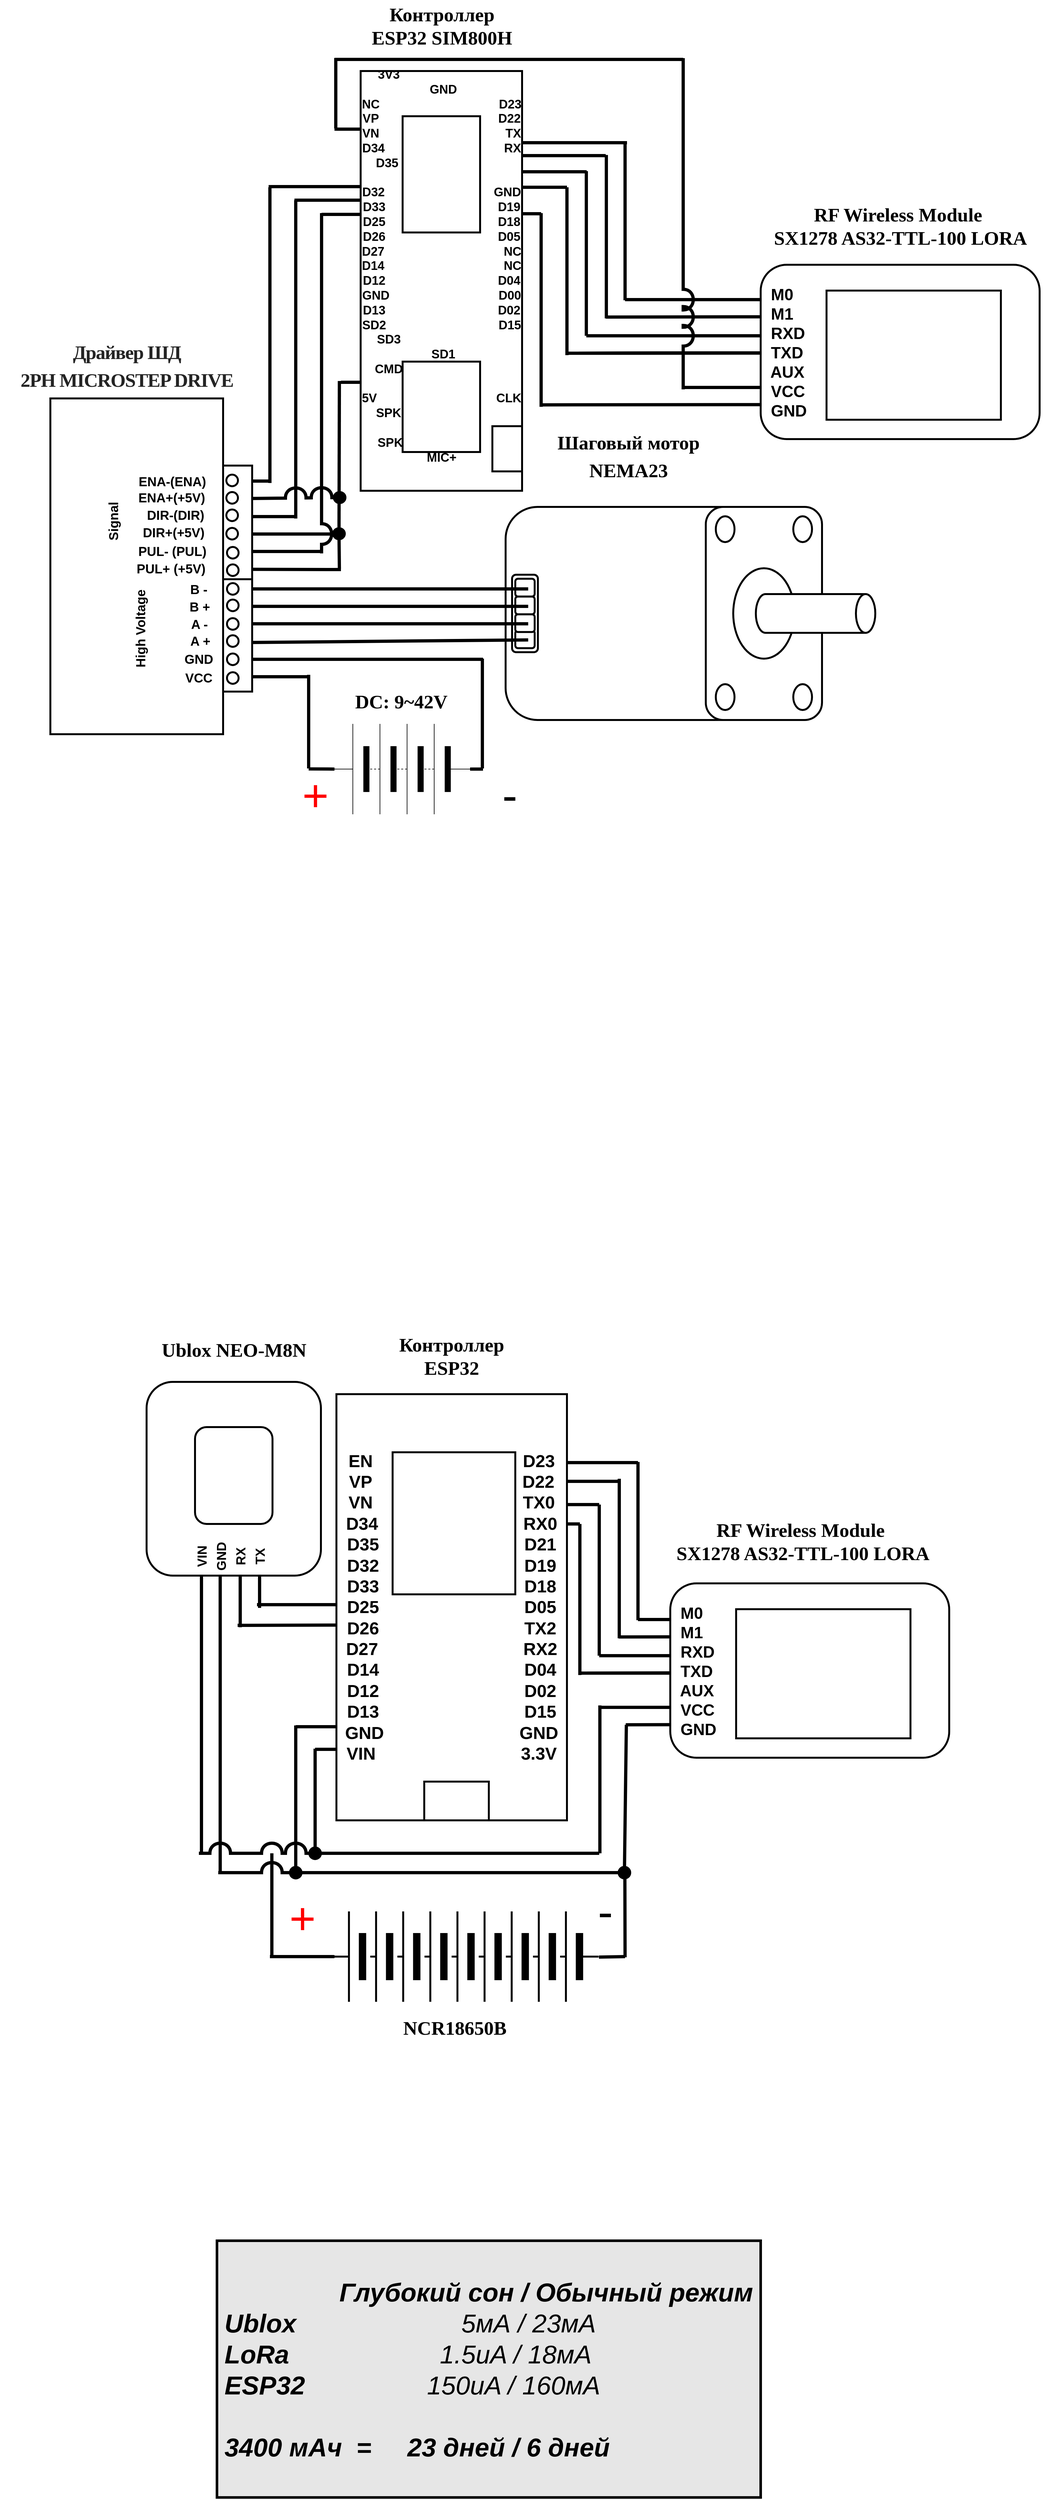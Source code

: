 <mxfile version="13.9.9" type="device"><diagram id="g-qbOYwOcVGRQq7359hj" name="Page-1"><mxGraphModel dx="2591" dy="822" grid="1" gridSize="10" guides="1" tooltips="1" connect="0" arrows="0" fold="1" page="1" pageScale="1" pageWidth="1169" pageHeight="827" background="none" math="0" shadow="0"><root><mxCell id="0"/><mxCell id="1" parent="0"/><mxCell id="5Y90aeXKC-5GkCbDeyZi-10" value="" style="rounded=1;whiteSpace=wrap;html=1;strokeWidth=3;" parent="1" vertex="1"><mxGeometry x="-125" y="955" width="490" height="330" as="geometry"/></mxCell><mxCell id="5Y90aeXKC-5GkCbDeyZi-11" value="" style="rounded=1;whiteSpace=wrap;html=1;strokeWidth=3;" parent="1" vertex="1"><mxGeometry x="185" y="955" width="180" height="330" as="geometry"/></mxCell><mxCell id="5Y90aeXKC-5GkCbDeyZi-13" value="" style="ellipse;whiteSpace=wrap;html=1;rounded=0;strokeWidth=3;rotation=90;" parent="1" vertex="1"><mxGeometry x="205" y="1072.5" width="140" height="95" as="geometry"/></mxCell><mxCell id="5Y90aeXKC-5GkCbDeyZi-12" value="" style="shape=cylinder3;whiteSpace=wrap;html=1;boundedLbl=1;backgroundOutline=1;size=15;rounded=0;strokeWidth=3;rotation=90;" parent="1" vertex="1"><mxGeometry x="325" y="1027.5" width="60" height="185" as="geometry"/></mxCell><mxCell id="5Y90aeXKC-5GkCbDeyZi-14" value="" style="ellipse;whiteSpace=wrap;html=1;rounded=0;strokeWidth=3;rotation=90;" parent="1" vertex="1"><mxGeometry x="195" y="975" width="40" height="29" as="geometry"/></mxCell><mxCell id="5Y90aeXKC-5GkCbDeyZi-15" value="" style="ellipse;whiteSpace=wrap;html=1;rounded=0;strokeWidth=3;rotation=90;" parent="1" vertex="1"><mxGeometry x="315" y="975" width="40" height="29" as="geometry"/></mxCell><mxCell id="5Y90aeXKC-5GkCbDeyZi-16" value="" style="ellipse;whiteSpace=wrap;html=1;rounded=0;strokeWidth=3;rotation=90;" parent="1" vertex="1"><mxGeometry x="195" y="1235" width="40" height="29" as="geometry"/></mxCell><mxCell id="5Y90aeXKC-5GkCbDeyZi-17" value="" style="ellipse;whiteSpace=wrap;html=1;rounded=0;strokeWidth=3;rotation=90;" parent="1" vertex="1"><mxGeometry x="315" y="1235" width="40" height="29" as="geometry"/></mxCell><mxCell id="5Y90aeXKC-5GkCbDeyZi-26" value="" style="rounded=1;whiteSpace=wrap;html=1;strokeWidth=3;" parent="1" vertex="1"><mxGeometry x="-115" y="1060" width="40" height="120" as="geometry"/></mxCell><mxCell id="5Y90aeXKC-5GkCbDeyZi-19" value="" style="rounded=1;whiteSpace=wrap;html=1;strokeWidth=3;" parent="1" vertex="1"><mxGeometry x="-110" y="1146.25" width="30" height="27.5" as="geometry"/></mxCell><mxCell id="5Y90aeXKC-5GkCbDeyZi-23" value="" style="rounded=1;whiteSpace=wrap;html=1;strokeWidth=3;" parent="1" vertex="1"><mxGeometry x="-110" y="1121.25" width="30" height="27.5" as="geometry"/></mxCell><mxCell id="5Y90aeXKC-5GkCbDeyZi-24" value="" style="rounded=1;whiteSpace=wrap;html=1;strokeWidth=3;" parent="1" vertex="1"><mxGeometry x="-110" y="1093.75" width="30" height="27.5" as="geometry"/></mxCell><mxCell id="5Y90aeXKC-5GkCbDeyZi-25" value="" style="rounded=1;whiteSpace=wrap;html=1;strokeWidth=3;" parent="1" vertex="1"><mxGeometry x="-110" y="1066.25" width="30" height="27.5" as="geometry"/></mxCell><mxCell id="GGGdXR-dT4GmG707Iaf3-38" value="&lt;h3 style=&quot;box-sizing: border-box ; margin: 0px 0px 0.541em ; clear: both ; color: rgb(36 , 36 , 36) ; line-height: 1.214 ; letter-spacing: -1px&quot;&gt;&lt;font face=&quot;Verdana&quot; style=&quot;font-size: 30px&quot;&gt;&lt;span style=&quot;font-size: 30px&quot;&gt;&lt;span style=&quot;font-size: 30px&quot;&gt;Драйвер ШД&lt;br&gt;&lt;/span&gt;&lt;/span&gt;2PH MICROSTEP DRIVE&lt;/font&gt;&lt;/h3&gt;" style="text;html=1;align=center;verticalAlign=middle;resizable=0;points=[];autosize=1;fontStyle=1;fontSize=30;" parent="1" vertex="1"><mxGeometry x="-907.5" y="689.996" width="390" height="110" as="geometry"/></mxCell><mxCell id="GGGdXR-dT4GmG707Iaf3-41" value="&lt;h3&gt;&lt;font face=&quot;Verdana&quot; style=&quot;font-size: 30px&quot;&gt;&lt;span style=&quot;font-size: 30px&quot;&gt;&lt;span style=&quot;font-size: 30px&quot;&gt;Шаговый мотор&lt;br&gt;&lt;/span&gt;&lt;/span&gt;&lt;span style=&quot;font-size: 30px&quot;&gt;&lt;span style=&quot;font-size: 30px&quot;&gt;NEMA23&lt;/span&gt;&lt;/span&gt;&lt;/font&gt;&lt;/h3&gt;" style="text;html=1;align=center;verticalAlign=middle;resizable=0;points=[];autosize=1;fontStyle=1;fontSize=30;" parent="1" vertex="1"><mxGeometry x="-79.996" y="800.001" width="290" height="150" as="geometry"/></mxCell><mxCell id="OCROVjwIP0rTl1aP3Y66-11" value="&lt;font face=&quot;Verdana&quot;&gt;Контроллер&lt;br&gt;ESP32 SIM800H&lt;/font&gt;&lt;span style=&quot;font-family: &amp;#34;verdana&amp;#34;&quot;&gt;&lt;br&gt;&lt;/span&gt;" style="text;html=1;align=center;verticalAlign=middle;resizable=0;points=[];autosize=1;fontStyle=1;fontSize=30;" parent="1" vertex="1"><mxGeometry x="-364.496" y="170.001" width="280" height="80" as="geometry"/></mxCell><mxCell id="OCROVjwIP0rTl1aP3Y66-17" value="&lt;span&gt;&lt;font face=&quot;Verdana&quot;&gt;&lt;b&gt;Контроллер&lt;br&gt;&lt;span&gt;ESP32&lt;/span&gt;&lt;/b&gt;&lt;/font&gt;&lt;/span&gt;&lt;span style=&quot;font-family: &amp;#34;verdana&amp;#34;&quot;&gt;&lt;br&gt;&lt;/span&gt;" style="text;html=1;align=center;verticalAlign=middle;resizable=0;points=[];autosize=1;fontStyle=0;fontSize=30;" parent="1" vertex="1"><mxGeometry x="-319.496" y="2230.001" width="220" height="80" as="geometry"/></mxCell><mxCell id="OCROVjwIP0rTl1aP3Y66-18" value="&lt;font face=&quot;Verdana&quot;&gt;Ublox NEO-M8N&lt;/font&gt;" style="text;html=1;align=center;verticalAlign=middle;resizable=0;points=[];autosize=1;fontStyle=1;fontSize=30;" parent="1" vertex="1"><mxGeometry x="-685.996" y="2240.001" width="280" height="40" as="geometry"/></mxCell><mxCell id="OCROVjwIP0rTl1aP3Y66-25" value="&lt;div style=&quot;text-align: justify ; font-size: 40px&quot;&gt;&lt;font style=&quot;font-size: 40px&quot;&gt;&lt;i&gt;&amp;nbsp; &amp;nbsp; &amp;nbsp; &amp;nbsp; &amp;nbsp; &amp;nbsp; &amp;nbsp; &amp;nbsp; &lt;b&gt;Глубокий сон / Обычный режим&lt;/b&gt;&lt;/i&gt;&lt;/font&gt;&lt;/div&gt;&lt;div style=&quot;text-align: justify ; font-size: 40px&quot;&gt;&lt;font style=&quot;font-size: 40px&quot;&gt;&lt;i&gt;&lt;b&gt;Ublox&lt;/b&gt;&amp;nbsp; &amp;nbsp; &amp;nbsp; &amp;nbsp; &amp;nbsp; &amp;nbsp; &amp;nbsp; &amp;nbsp; &amp;nbsp; &amp;nbsp; &amp;nbsp; &amp;nbsp;5мА / 23мА&lt;/i&gt;&lt;/font&gt;&lt;/div&gt;&lt;div style=&quot;text-align: justify ; font-size: 40px&quot;&gt;&lt;font style=&quot;font-size: 40px&quot;&gt;&lt;i&gt;&lt;b&gt;LoRa&amp;nbsp;&lt;/b&gt;&amp;nbsp; &amp;nbsp; &amp;nbsp; &amp;nbsp; &amp;nbsp; &amp;nbsp; &amp;nbsp; &amp;nbsp; &amp;nbsp; &amp;nbsp; 1.5uA / 18мA&lt;/i&gt;&lt;/font&gt;&lt;/div&gt;&lt;div style=&quot;text-align: justify ; font-size: 40px&quot;&gt;&lt;font style=&quot;font-size: 40px&quot;&gt;&lt;i&gt;&lt;b&gt;ESP32&lt;/b&gt;&amp;nbsp; &amp;nbsp; &amp;nbsp; &amp;nbsp; &amp;nbsp; &amp;nbsp; &amp;nbsp; &amp;nbsp; &amp;nbsp;150uA / 160мA&lt;/i&gt;&lt;/font&gt;&lt;/div&gt;&lt;div style=&quot;text-align: justify ; font-size: 40px&quot;&gt;&lt;font style=&quot;font-size: 40px&quot;&gt;&lt;i&gt;&lt;br&gt;&lt;/i&gt;&lt;/font&gt;&lt;/div&gt;&lt;div style=&quot;text-align: justify ; font-size: 40px&quot;&gt;&lt;font style=&quot;font-size: 40px&quot;&gt;&lt;i&gt;&lt;b&gt;3400 мAч&amp;nbsp; =&amp;nbsp; &amp;nbsp; &amp;nbsp;23 дней / 6 дней&lt;/b&gt;&lt;/i&gt;&lt;/font&gt;&lt;/div&gt;" style="text;html=1;align=center;verticalAlign=middle;whiteSpace=wrap;rounded=0;strokeColor=#000000;strokeWidth=4;fillColor=#E6E6E6;" parent="1" vertex="1"><mxGeometry x="-572" y="3640" width="842" height="397.58" as="geometry"/></mxCell><mxCell id="OCROVjwIP0rTl1aP3Y66-26" value="&lt;font face=&quot;Verdana&quot;&gt;&lt;b&gt;NCR18650B&lt;/b&gt;&lt;/font&gt;" style="text;html=1;align=center;verticalAlign=middle;resizable=0;points=[];autosize=1;fontStyle=0;fontSize=30;" parent="1" vertex="1"><mxGeometry x="-309.496" y="3290.001" width="210" height="40" as="geometry"/></mxCell><mxCell id="OCROVjwIP0rTl1aP3Y66-28" value="" style="endArrow=none;html=1;strokeWidth=5;jumpStyle=arc;jumpSize=24;" parent="1" edge="1"><mxGeometry width="50" height="50" relative="1" as="geometry"><mxPoint x="-30" y="720" as="sourcePoint"/><mxPoint x="-30" y="460" as="targetPoint"/></mxGeometry></mxCell><mxCell id="OCROVjwIP0rTl1aP3Y66-30" value="" style="endArrow=none;html=1;strokeWidth=5;jumpStyle=arc;jumpSize=24;" parent="1" edge="1"><mxGeometry width="50" height="50" relative="1" as="geometry"><mxPoint y="690" as="sourcePoint"/><mxPoint y="435" as="targetPoint"/></mxGeometry></mxCell><mxCell id="OCROVjwIP0rTl1aP3Y66-31" value="" style="endArrow=none;html=1;strokeWidth=5;jumpStyle=arc;jumpSize=24;" parent="1" edge="1"><mxGeometry width="50" height="50" relative="1" as="geometry"><mxPoint x="-120" y="460" as="sourcePoint"/><mxPoint x="-30" y="460" as="targetPoint"/></mxGeometry></mxCell><mxCell id="OCROVjwIP0rTl1aP3Y66-32" value="" style="endArrow=none;html=1;strokeWidth=5;jumpStyle=arc;jumpSize=24;" parent="1" edge="1"><mxGeometry width="50" height="50" relative="1" as="geometry"><mxPoint x="-116.46" y="436" as="sourcePoint"/><mxPoint y="436" as="targetPoint"/></mxGeometry></mxCell><mxCell id="OCROVjwIP0rTl1aP3Y66-33" value="" style="endArrow=none;html=1;strokeWidth=5;jumpStyle=arc;jumpSize=24;" parent="1" edge="1"><mxGeometry width="50" height="50" relative="1" as="geometry"><mxPoint x="-116.0" y="436" as="sourcePoint"/><mxPoint x="0.46" y="436" as="targetPoint"/></mxGeometry></mxCell><mxCell id="OCROVjwIP0rTl1aP3Y66-50" value="" style="endArrow=none;html=1;strokeWidth=5;jumpStyle=arc;jumpSize=24;" parent="1" edge="1"><mxGeometry width="50" height="50" relative="1" as="geometry"><mxPoint x="-30" y="717" as="sourcePoint"/><mxPoint x="270" y="716.58" as="targetPoint"/></mxGeometry></mxCell><mxCell id="OCROVjwIP0rTl1aP3Y66-51" value="" style="endArrow=none;html=1;strokeWidth=5;jumpStyle=arc;jumpSize=24;" parent="1" edge="1"><mxGeometry width="50" height="50" relative="1" as="geometry"><mxPoint x="-30" y="717" as="sourcePoint"/><mxPoint x="270" y="716.58" as="targetPoint"/></mxGeometry></mxCell><mxCell id="OCROVjwIP0rTl1aP3Y66-12" value="&lt;b&gt;&lt;font face=&quot;Verdana&quot;&gt;RF Wireless Module&amp;nbsp;&lt;br&gt;SX1278 AS32-TTL-100 LORA&lt;/font&gt;&lt;/b&gt;&lt;span style=&quot;font-family: &amp;#34;verdana&amp;#34;&quot;&gt;&lt;br&gt;&lt;/span&gt;" style="text;html=1;align=center;verticalAlign=middle;resizable=0;points=[];autosize=1;fontStyle=0;fontSize=30;" parent="1" vertex="1"><mxGeometry x="240.994" y="480.001" width="490" height="80" as="geometry"/></mxCell><mxCell id="OCROVjwIP0rTl1aP3Y66-27" value="" style="endArrow=none;html=1;strokeWidth=5;jumpStyle=arc;jumpSize=24;" parent="1" edge="1"><mxGeometry x="200.004" y="337" width="50" height="50" as="geometry"><mxPoint y="690" as="sourcePoint"/><mxPoint x="270" y="690" as="targetPoint"/></mxGeometry></mxCell><mxCell id="OCROVjwIP0rTl1aP3Y66-29" value="" style="endArrow=none;html=1;strokeWidth=5;jumpStyle=arc;jumpSize=24;" parent="1" edge="1"><mxGeometry x="200.004" y="337" width="50" height="50" as="geometry"><mxPoint x="-30" y="717" as="sourcePoint"/><mxPoint x="270" y="716.58" as="targetPoint"/></mxGeometry></mxCell><mxCell id="OCROVjwIP0rTl1aP3Y66-34" value="" style="endArrow=none;html=1;strokeWidth=5;jumpStyle=arc;jumpSize=24;" parent="1" edge="1"><mxGeometry x="200.004" y="337" width="50" height="50" as="geometry"><mxPoint x="-116" y="436" as="sourcePoint"/><mxPoint x="0.46" y="436" as="targetPoint"/></mxGeometry></mxCell><mxCell id="OCROVjwIP0rTl1aP3Y66-35" value="" style="endArrow=none;html=1;strokeWidth=5;jumpStyle=arc;jumpSize=24;" parent="1" edge="1"><mxGeometry x="200.004" y="337" width="50" height="50" as="geometry"><mxPoint y="690" as="sourcePoint"/><mxPoint y="435" as="targetPoint"/></mxGeometry></mxCell><mxCell id="OCROVjwIP0rTl1aP3Y66-54" value="" style="endArrow=none;html=1;strokeWidth=5;jumpStyle=arc;jumpSize=24;" parent="1" edge="1"><mxGeometry x="199.004" y="281" width="50" height="50" as="geometry"><mxPoint x="60" y="634" as="sourcePoint"/><mxPoint x="269" y="634" as="targetPoint"/></mxGeometry></mxCell><mxCell id="OCROVjwIP0rTl1aP3Y66-55" value="" style="endArrow=none;html=1;strokeWidth=5;jumpStyle=arc;jumpSize=24;" parent="1" edge="1"><mxGeometry x="199.004" y="281" width="50" height="50" as="geometry"><mxPoint x="30" y="661" as="sourcePoint"/><mxPoint x="269" y="660.58" as="targetPoint"/></mxGeometry></mxCell><mxCell id="OCROVjwIP0rTl1aP3Y66-57" value="" style="endArrow=none;html=1;strokeWidth=5;jumpStyle=arc;jumpSize=24;" parent="1" edge="1"><mxGeometry width="50" height="50" relative="1" as="geometry"><mxPoint x="31" y="663" as="sourcePoint"/><mxPoint x="31" y="410" as="targetPoint"/></mxGeometry></mxCell><mxCell id="OCROVjwIP0rTl1aP3Y66-58" value="" style="endArrow=none;html=1;strokeWidth=5;jumpStyle=arc;jumpSize=24;" parent="1" edge="1"><mxGeometry x="260.004" y="282" width="50" height="50" as="geometry"><mxPoint x="60" y="635" as="sourcePoint"/><mxPoint x="60" y="390" as="targetPoint"/></mxGeometry></mxCell><mxCell id="OCROVjwIP0rTl1aP3Y66-59" value="" style="endArrow=none;html=1;strokeWidth=5;jumpStyle=arc;jumpSize=24;" parent="1" edge="1"><mxGeometry x="-6.996" y="38" width="50" height="50" as="geometry"><mxPoint x="-120" y="391" as="sourcePoint"/><mxPoint x="63" y="391" as="targetPoint"/></mxGeometry></mxCell><mxCell id="OCROVjwIP0rTl1aP3Y66-60" value="" style="endArrow=none;html=1;strokeWidth=5;jumpStyle=arc;jumpSize=24;" parent="1" edge="1"><mxGeometry x="-9.996" y="31" width="50" height="50" as="geometry"><mxPoint x="-120" y="411" as="sourcePoint"/><mxPoint x="30" y="411" as="targetPoint"/></mxGeometry></mxCell><mxCell id="OCROVjwIP0rTl1aP3Y66-61" value="" style="endArrow=none;html=1;strokeWidth=5;jumpStyle=arc;jumpSize=24;" parent="1" edge="1"><mxGeometry x="200.004" y="417" width="50" height="50" as="geometry"><mxPoint x="150" y="770" as="sourcePoint"/><mxPoint x="270" y="770" as="targetPoint"/></mxGeometry></mxCell><mxCell id="OCROVjwIP0rTl1aP3Y66-62" value="" style="endArrow=none;html=1;strokeWidth=5;jumpStyle=arc;jumpSize=24;" parent="1" edge="1"><mxGeometry x="200.004" y="417" width="50" height="50" as="geometry"><mxPoint x="-70" y="797" as="sourcePoint"/><mxPoint x="270" y="796.58" as="targetPoint"/></mxGeometry></mxCell><mxCell id="OCROVjwIP0rTl1aP3Y66-63" value="" style="endArrow=none;html=1;strokeWidth=5;jumpStyle=arc;jumpSize=24;" parent="1" edge="1"><mxGeometry width="50" height="50" relative="1" as="geometry"><mxPoint x="-10" y="2764" as="sourcePoint"/><mxPoint x="-10" y="2530" as="targetPoint"/></mxGeometry></mxCell><mxCell id="OCROVjwIP0rTl1aP3Y66-64" value="" style="endArrow=none;html=1;strokeWidth=5;jumpStyle=arc;jumpSize=24;" parent="1" edge="1"><mxGeometry width="50" height="50" relative="1" as="geometry"><mxPoint x="20" y="2734" as="sourcePoint"/><mxPoint x="20" y="2500" as="targetPoint"/></mxGeometry></mxCell><mxCell id="OCROVjwIP0rTl1aP3Y66-65" value="" style="endArrow=none;html=1;strokeWidth=5;jumpStyle=arc;jumpSize=24;" parent="1" edge="1"><mxGeometry width="50" height="50" relative="1" as="geometry"><mxPoint x="-55" y="2530" as="sourcePoint"/><mxPoint x="-10" y="2530" as="targetPoint"/></mxGeometry></mxCell><mxCell id="OCROVjwIP0rTl1aP3Y66-68" value="" style="endArrow=none;html=1;strokeWidth=5;jumpStyle=arc;jumpSize=24;" parent="1" edge="1"><mxGeometry width="50" height="50" relative="1" as="geometry"><mxPoint x="-10" y="2761" as="sourcePoint"/><mxPoint x="290" y="2760.58" as="targetPoint"/></mxGeometry></mxCell><mxCell id="OCROVjwIP0rTl1aP3Y66-69" value="" style="endArrow=none;html=1;strokeWidth=5;jumpStyle=arc;jumpSize=24;" parent="1" edge="1"><mxGeometry width="50" height="50" relative="1" as="geometry"><mxPoint x="-10" y="2761" as="sourcePoint"/><mxPoint x="290" y="2760.58" as="targetPoint"/></mxGeometry></mxCell><mxCell id="OCROVjwIP0rTl1aP3Y66-70" value="" style="endArrow=none;html=1;strokeWidth=5;jumpStyle=arc;jumpSize=24;" parent="1" edge="1"><mxGeometry x="220.004" y="2381" width="50" height="50" as="geometry"><mxPoint x="20" y="2734" as="sourcePoint"/><mxPoint x="290" y="2734" as="targetPoint"/></mxGeometry></mxCell><mxCell id="OCROVjwIP0rTl1aP3Y66-71" value="" style="endArrow=none;html=1;strokeWidth=5;jumpStyle=arc;jumpSize=24;" parent="1" edge="1"><mxGeometry x="220.004" y="2381" width="50" height="50" as="geometry"><mxPoint x="-10" y="2761" as="sourcePoint"/><mxPoint x="290" y="2760.58" as="targetPoint"/></mxGeometry></mxCell><mxCell id="OCROVjwIP0rTl1aP3Y66-72" value="" style="endArrow=none;html=1;strokeWidth=5;jumpStyle=arc;jumpSize=24;" parent="1" edge="1"><mxGeometry x="261.004" y="2401" width="50" height="50" as="geometry"><mxPoint x="-55" y="2500" as="sourcePoint"/><mxPoint x="20" y="2500" as="targetPoint"/></mxGeometry></mxCell><mxCell id="OCROVjwIP0rTl1aP3Y66-74" value="" style="endArrow=none;html=1;strokeWidth=5;jumpStyle=arc;jumpSize=24;" parent="1" edge="1"><mxGeometry x="219.004" y="2325" width="50" height="50" as="geometry"><mxPoint x="80" y="2678" as="sourcePoint"/><mxPoint x="289" y="2678" as="targetPoint"/></mxGeometry></mxCell><mxCell id="OCROVjwIP0rTl1aP3Y66-75" value="" style="endArrow=none;html=1;strokeWidth=5;jumpStyle=arc;jumpSize=24;" parent="1" edge="1"><mxGeometry x="219.004" y="2325" width="50" height="50" as="geometry"><mxPoint x="50" y="2705" as="sourcePoint"/><mxPoint x="289" y="2704.58" as="targetPoint"/></mxGeometry></mxCell><mxCell id="OCROVjwIP0rTl1aP3Y66-76" value="" style="endArrow=none;html=1;strokeWidth=5;jumpStyle=arc;jumpSize=24;" parent="1" edge="1"><mxGeometry width="50" height="50" relative="1" as="geometry"><mxPoint x="51" y="2707" as="sourcePoint"/><mxPoint x="51" y="2460" as="targetPoint"/></mxGeometry></mxCell><mxCell id="OCROVjwIP0rTl1aP3Y66-77" value="" style="endArrow=none;html=1;strokeWidth=5;jumpStyle=arc;jumpSize=24;" parent="1" edge="1"><mxGeometry x="280.004" y="2326" width="50" height="50" as="geometry"><mxPoint x="80" y="2679" as="sourcePoint"/><mxPoint x="80" y="2434" as="targetPoint"/></mxGeometry></mxCell><mxCell id="OCROVjwIP0rTl1aP3Y66-78" value="" style="endArrow=none;html=1;strokeWidth=5;jumpStyle=arc;jumpSize=24;" parent="1" edge="1"><mxGeometry x="62.004" y="2082" width="50" height="50" as="geometry"><mxPoint x="-51" y="2435" as="sourcePoint"/><mxPoint x="80" y="2435" as="targetPoint"/></mxGeometry></mxCell><mxCell id="OCROVjwIP0rTl1aP3Y66-79" value="" style="endArrow=none;html=1;strokeWidth=5;jumpStyle=arc;jumpSize=24;" parent="1" edge="1"><mxGeometry x="59.004" y="2084" width="50" height="50" as="geometry"><mxPoint x="-51" y="2464" as="sourcePoint"/><mxPoint x="50" y="2464" as="targetPoint"/></mxGeometry></mxCell><mxCell id="OCROVjwIP0rTl1aP3Y66-80" value="" style="endArrow=none;html=1;strokeWidth=5;jumpStyle=arc;jumpSize=24;" parent="1" edge="1"><mxGeometry x="220.004" y="2461" width="50" height="50" as="geometry"><mxPoint x="20" y="2814" as="sourcePoint"/><mxPoint x="290" y="2814" as="targetPoint"/></mxGeometry></mxCell><mxCell id="OCROVjwIP0rTl1aP3Y66-81" value="" style="endArrow=none;html=1;strokeWidth=5;jumpStyle=arc;jumpSize=24;" parent="1" edge="1"><mxGeometry x="220.004" y="2461" width="50" height="50" as="geometry"><mxPoint x="61" y="2841" as="sourcePoint"/><mxPoint x="290" y="2840.58" as="targetPoint"/></mxGeometry></mxCell><mxCell id="OCROVjwIP0rTl1aP3Y66-86" value="" style="endArrow=none;html=1;strokeWidth=5;jumpStyle=arc;jumpSize=24;" parent="1" edge="1"><mxGeometry width="50" height="50" relative="1" as="geometry"><mxPoint x="-536" y="2690" as="sourcePoint"/><mxPoint x="-536" y="2550" as="targetPoint"/></mxGeometry></mxCell><mxCell id="OCROVjwIP0rTl1aP3Y66-87" value="" style="endArrow=none;html=1;strokeWidth=5;jumpStyle=arc;jumpSize=24;" parent="1" edge="1"><mxGeometry width="50" height="50" relative="1" as="geometry"><mxPoint x="-506" y="2660" as="sourcePoint"/><mxPoint x="-506" y="2550" as="targetPoint"/></mxGeometry></mxCell><mxCell id="OCROVjwIP0rTl1aP3Y66-88" value="" style="endArrow=none;html=1;strokeWidth=5;jumpStyle=arc;jumpSize=24;" parent="1" edge="1"><mxGeometry width="50" height="50" relative="1" as="geometry"><mxPoint x="-596" y="3040" as="sourcePoint"/><mxPoint x="-596" y="2550" as="targetPoint"/></mxGeometry></mxCell><mxCell id="OCROVjwIP0rTl1aP3Y66-89" value="" style="endArrow=none;html=1;strokeWidth=5;jumpStyle=arc;jumpSize=24;" parent="1" edge="1"><mxGeometry x="-366.996" y="2320" width="50" height="50" as="geometry"><mxPoint x="-567" y="3070" as="sourcePoint"/><mxPoint x="-567" y="2550" as="targetPoint"/></mxGeometry></mxCell><mxCell id="OCROVjwIP0rTl1aP3Y66-90" value="" style="endArrow=none;html=1;strokeWidth=5;jumpStyle=arc;jumpSize=24;" parent="1" edge="1"><mxGeometry width="50" height="50" relative="1" as="geometry"><mxPoint x="-540" y="2687" as="sourcePoint"/><mxPoint x="-364.0" y="2686.58" as="targetPoint"/></mxGeometry></mxCell><mxCell id="OCROVjwIP0rTl1aP3Y66-91" value="" style="endArrow=none;html=1;strokeWidth=5;jumpStyle=arc;jumpSize=24;" parent="1" edge="1"><mxGeometry x="-171.916" y="2556" width="50" height="50" as="geometry"><mxPoint x="-510" y="2655" as="sourcePoint"/><mxPoint x="-362.92" y="2655" as="targetPoint"/></mxGeometry></mxCell><mxCell id="OCROVjwIP0rTl1aP3Y66-94" value="" style="endArrow=none;html=1;strokeWidth=5;jumpStyle=arc;jumpSize=24;" parent="1" edge="1"><mxGeometry x="249.504" y="2820.8" width="50" height="50" as="geometry"><mxPoint x="19.5" y="3200.8" as="sourcePoint"/><mxPoint x="60" y="3200" as="targetPoint"/></mxGeometry></mxCell><mxCell id="OCROVjwIP0rTl1aP3Y66-95" value="" style="endArrow=none;html=1;strokeWidth=5;jumpStyle=arc;jumpSize=24;" parent="1" edge="1"><mxGeometry x="-459.996" y="2847" width="50" height="50" as="geometry"><mxPoint x="-490" y="3200" as="sourcePoint"/><mxPoint x="-390" y="3200.0" as="targetPoint"/></mxGeometry></mxCell><mxCell id="OCROVjwIP0rTl1aP3Y66-96" value="" style="endArrow=none;html=1;strokeWidth=5;jumpStyle=arc;jumpSize=24;" parent="1" edge="1"><mxGeometry width="50" height="50" relative="1" as="geometry"><mxPoint x="-487" y="3201" as="sourcePoint"/><mxPoint x="-487" y="3040" as="targetPoint"/></mxGeometry></mxCell><mxCell id="OCROVjwIP0rTl1aP3Y66-97" value="" style="endArrow=none;html=1;strokeWidth=5;jumpStyle=arc;jumpSize=24;" parent="1" edge="1"><mxGeometry x="259.664" y="2855.5" width="50" height="50" as="geometry"><mxPoint x="60" y="3201" as="sourcePoint"/><mxPoint x="59.66" y="3061" as="targetPoint"/></mxGeometry></mxCell><mxCell id="OCROVjwIP0rTl1aP3Y66-98" value="" style="endArrow=none;html=1;strokeWidth=5;jumpStyle=arc;jumpSize=24;" parent="1" target="OCROVjwIP0rTl1aP3Y66-110" edge="1"><mxGeometry x="198.004" y="2690.42" width="50" height="50" as="geometry"><mxPoint x="-570" y="3070" as="sourcePoint"/><mxPoint x="110" y="3070" as="targetPoint"/></mxGeometry></mxCell><mxCell id="OCROVjwIP0rTl1aP3Y66-99" value="" style="endArrow=none;html=1;strokeWidth=5;jumpStyle=arc;jumpSize=24;" parent="1" source="OCROVjwIP0rTl1aP3Y66-107" edge="1"><mxGeometry x="-419.996" y="2687" width="50" height="50" as="geometry"><mxPoint x="-790" y="3040" as="sourcePoint"/><mxPoint x="20" y="3040" as="targetPoint"/></mxGeometry></mxCell><mxCell id="OCROVjwIP0rTl1aP3Y66-100" value="" style="endArrow=none;html=1;strokeWidth=5;jumpStyle=arc;jumpSize=24;" parent="1" edge="1"><mxGeometry x="-431.996" y="2526" width="50" height="50" as="geometry"><mxPoint x="-420" y="2879" as="sourcePoint"/><mxPoint x="-362" y="2879" as="targetPoint"/></mxGeometry></mxCell><mxCell id="OCROVjwIP0rTl1aP3Y66-101" value="" style="endArrow=none;html=1;strokeWidth=5;jumpStyle=arc;jumpSize=24;" parent="1" edge="1"><mxGeometry x="-430.996" y="2464.42" width="50" height="50" as="geometry"><mxPoint x="-450" y="2844" as="sourcePoint"/><mxPoint x="-361" y="2844" as="targetPoint"/></mxGeometry></mxCell><mxCell id="OCROVjwIP0rTl1aP3Y66-102" value="" style="endArrow=none;html=1;strokeWidth=5;jumpStyle=arc;jumpSize=24;" parent="1" edge="1"><mxGeometry width="50" height="50" relative="1" as="geometry"><mxPoint x="-420" y="3040" as="sourcePoint"/><mxPoint x="-420" y="2878" as="targetPoint"/></mxGeometry></mxCell><mxCell id="OCROVjwIP0rTl1aP3Y66-103" value="" style="endArrow=none;html=1;strokeWidth=5;jumpStyle=arc;jumpSize=24;" parent="1" source="OCROVjwIP0rTl1aP3Y66-106" edge="1"><mxGeometry x="-249.996" y="2734" width="50" height="50" as="geometry"><mxPoint x="-450" y="3075" as="sourcePoint"/><mxPoint x="-450" y="2842.0" as="targetPoint"/></mxGeometry></mxCell><mxCell id="OCROVjwIP0rTl1aP3Y66-104" value="" style="endArrow=none;html=1;strokeWidth=5;jumpStyle=arc;jumpSize=24;" parent="1" edge="1"><mxGeometry width="50" height="50" relative="1" as="geometry"><mxPoint x="21" y="3040" as="sourcePoint"/><mxPoint x="21" y="2811" as="targetPoint"/></mxGeometry></mxCell><mxCell id="OCROVjwIP0rTl1aP3Y66-105" value="" style="endArrow=none;html=1;strokeWidth=5;jumpStyle=arc;jumpSize=24;" parent="1" source="OCROVjwIP0rTl1aP3Y66-110" edge="1"><mxGeometry x="262.004" y="2733" width="50" height="50" as="geometry"><mxPoint x="62" y="3074" as="sourcePoint"/><mxPoint x="62" y="2841" as="targetPoint"/></mxGeometry></mxCell><mxCell id="OCROVjwIP0rTl1aP3Y66-107" value="" style="ellipse;whiteSpace=wrap;html=1;aspect=fixed;fillColor=#000000;" parent="1" vertex="1"><mxGeometry x="-430" y="3030" width="20" height="20" as="geometry"/></mxCell><mxCell id="OCROVjwIP0rTl1aP3Y66-108" value="" style="endArrow=none;html=1;strokeWidth=5;jumpStyle=arc;jumpSize=24;" parent="1" target="OCROVjwIP0rTl1aP3Y66-107" edge="1"><mxGeometry x="-419.996" y="2687" width="50" height="50" as="geometry"><mxPoint x="-600" y="3040" as="sourcePoint"/><mxPoint x="200" y="3040" as="targetPoint"/></mxGeometry></mxCell><mxCell id="OCROVjwIP0rTl1aP3Y66-106" value="" style="ellipse;whiteSpace=wrap;html=1;aspect=fixed;fillColor=#000000;" parent="1" vertex="1"><mxGeometry x="-460" y="3060" width="20" height="20" as="geometry"/></mxCell><mxCell id="OCROVjwIP0rTl1aP3Y66-109" value="" style="endArrow=none;html=1;strokeWidth=5;jumpStyle=arc;jumpSize=24;" parent="1" target="OCROVjwIP0rTl1aP3Y66-106" edge="1"><mxGeometry x="-249.996" y="2734" width="50" height="50" as="geometry"><mxPoint x="-450" y="3075" as="sourcePoint"/><mxPoint x="-450" y="2842" as="targetPoint"/></mxGeometry></mxCell><mxCell id="OCROVjwIP0rTl1aP3Y66-110" value="" style="ellipse;whiteSpace=wrap;html=1;aspect=fixed;fillColor=#000000;" parent="1" vertex="1"><mxGeometry x="49" y="3060" width="20" height="20" as="geometry"/></mxCell><mxCell id="OCROVjwIP0rTl1aP3Y66-111" value="" style="endArrow=none;html=1;strokeWidth=5;jumpStyle=arc;jumpSize=24;" parent="1" target="OCROVjwIP0rTl1aP3Y66-110" edge="1"><mxGeometry x="262.004" y="2733" width="50" height="50" as="geometry"><mxPoint x="62" y="3074" as="sourcePoint"/><mxPoint x="62" y="2841.0" as="targetPoint"/></mxGeometry></mxCell><mxCell id="OCROVjwIP0rTl1aP3Y66-112" value="" style="endArrow=none;html=1;strokeWidth=5;jumpStyle=arc;jumpSize=24;" parent="1" edge="1"><mxGeometry x="-417.996" y="409" width="50" height="50" as="geometry"><mxPoint x="-380" y="762" as="sourcePoint"/><mxPoint x="-348" y="762" as="targetPoint"/></mxGeometry></mxCell><mxCell id="OCROVjwIP0rTl1aP3Y66-113" value="" style="endArrow=none;html=1;strokeWidth=5;jumpStyle=arc;jumpSize=24;" parent="1" source="OCROVjwIP0rTl1aP3Y66-161" edge="1"><mxGeometry width="50" height="50" relative="1" as="geometry"><mxPoint x="-382.42" y="1290" as="sourcePoint"/><mxPoint x="-382.42" y="760" as="targetPoint"/></mxGeometry></mxCell><mxCell id="OCROVjwIP0rTl1aP3Y66-114" value="" style="endArrow=none;html=1;strokeWidth=5;jumpStyle=arc;jumpSize=24;" parent="1" source="OCROVjwIP0rTl1aP3Y66-154" edge="1"><mxGeometry x="-512.996" y="589" width="50" height="50" as="geometry"><mxPoint x="-525" y="942" as="sourcePoint"/><mxPoint x="-380" y="942" as="targetPoint"/></mxGeometry></mxCell><mxCell id="OCROVjwIP0rTl1aP3Y66-115" value="" style="endArrow=none;html=1;strokeWidth=5;jumpStyle=arc;jumpSize=24;" parent="1" edge="1"><mxGeometry x="-512.996" y="644" width="50" height="50" as="geometry"><mxPoint x="-525" y="997" as="sourcePoint"/><mxPoint x="-380" y="997" as="targetPoint"/></mxGeometry></mxCell><mxCell id="OCROVjwIP0rTl1aP3Y66-116" value="" style="endArrow=none;html=1;strokeWidth=5;jumpStyle=arc;jumpSize=24;" parent="1" edge="1"><mxGeometry x="-512.996" y="698.58" width="50" height="50" as="geometry"><mxPoint x="-525" y="1051.58" as="sourcePoint"/><mxPoint x="-380" y="1052" as="targetPoint"/></mxGeometry></mxCell><mxCell id="OCROVjwIP0rTl1aP3Y66-117" value="" style="endArrow=none;html=1;strokeWidth=5;jumpStyle=arc;jumpSize=24;" parent="1" edge="1"><mxGeometry x="-512.996" y="562" width="50" height="50" as="geometry"><mxPoint x="-525" y="915" as="sourcePoint"/><mxPoint x="-490" y="915" as="targetPoint"/></mxGeometry></mxCell><mxCell id="OCROVjwIP0rTl1aP3Y66-118" value="" style="endArrow=none;html=1;strokeWidth=5;jumpStyle=arc;jumpSize=24;" parent="1" edge="1"><mxGeometry x="-512.996" y="671" width="50" height="50" as="geometry"><mxPoint x="-525" y="1024.0" as="sourcePoint"/><mxPoint x="-410" y="1024" as="targetPoint"/></mxGeometry></mxCell><mxCell id="OCROVjwIP0rTl1aP3Y66-119" value="" style="endArrow=none;html=1;strokeWidth=5;jumpStyle=arc;jumpSize=24;" parent="1" edge="1"><mxGeometry x="-512.996" y="617" width="50" height="50" as="geometry"><mxPoint x="-525" y="970.0" as="sourcePoint"/><mxPoint x="-450" y="970" as="targetPoint"/></mxGeometry></mxCell><mxCell id="OCROVjwIP0rTl1aP3Y66-120" value="" style="endArrow=none;html=1;strokeWidth=5;jumpStyle=arc;jumpSize=24;" parent="1" edge="1"><mxGeometry width="50" height="50" relative="1" as="geometry"><mxPoint x="-410" y="1027" as="sourcePoint"/><mxPoint x="-410" y="500" as="targetPoint"/></mxGeometry></mxCell><mxCell id="OCROVjwIP0rTl1aP3Y66-121" value="" style="endArrow=none;html=1;strokeWidth=5;jumpStyle=arc;jumpSize=24;" parent="1" edge="1"><mxGeometry width="50" height="50" relative="1" as="geometry"><mxPoint x="-450" y="973" as="sourcePoint"/><mxPoint x="-450" y="480" as="targetPoint"/></mxGeometry></mxCell><mxCell id="OCROVjwIP0rTl1aP3Y66-122" value="" style="endArrow=none;html=1;strokeWidth=5;jumpStyle=arc;jumpSize=24;" parent="1" edge="1"><mxGeometry width="50" height="50" relative="1" as="geometry"><mxPoint x="-490" y="918" as="sourcePoint"/><mxPoint x="-490" y="460" as="targetPoint"/></mxGeometry></mxCell><mxCell id="OCROVjwIP0rTl1aP3Y66-123" value="" style="endArrow=none;html=1;strokeWidth=5;jumpStyle=arc;jumpSize=24;" parent="1" edge="1"><mxGeometry x="-415.996" y="106" width="50" height="50" as="geometry"><mxPoint x="-492" y="459" as="sourcePoint"/><mxPoint x="-346" y="459" as="targetPoint"/></mxGeometry></mxCell><mxCell id="OCROVjwIP0rTl1aP3Y66-124" value="" style="endArrow=none;html=1;strokeWidth=5;jumpStyle=arc;jumpSize=24;" parent="1" edge="1"><mxGeometry x="-415.996" y="127" width="50" height="50" as="geometry"><mxPoint x="-452" y="480" as="sourcePoint"/><mxPoint x="-346" y="480" as="targetPoint"/></mxGeometry></mxCell><mxCell id="OCROVjwIP0rTl1aP3Y66-125" value="" style="endArrow=none;html=1;strokeWidth=5;jumpStyle=arc;jumpSize=24;" parent="1" edge="1"><mxGeometry x="-416.996" y="149" width="50" height="50" as="geometry"><mxPoint x="-410" y="502" as="sourcePoint"/><mxPoint x="-347" y="502" as="targetPoint"/></mxGeometry></mxCell><mxCell id="OCROVjwIP0rTl1aP3Y66-126" value="" style="endArrow=none;html=1;strokeWidth=5;jumpStyle=arc;jumpSize=24;" parent="1" edge="1"><mxGeometry x="-155.996" y="148" width="50" height="50" as="geometry"><mxPoint x="-118" y="501" as="sourcePoint"/><mxPoint x="-70" y="501" as="targetPoint"/></mxGeometry></mxCell><mxCell id="OCROVjwIP0rTl1aP3Y66-127" value="" style="endArrow=none;html=1;strokeWidth=5;jumpStyle=arc;jumpSize=24;" parent="1" edge="1"><mxGeometry width="50" height="50" relative="1" as="geometry"><mxPoint x="-70" y="800" as="sourcePoint"/><mxPoint x="-70.0" y="500" as="targetPoint"/></mxGeometry></mxCell><mxCell id="OCROVjwIP0rTl1aP3Y66-128" value="" style="endArrow=none;html=1;strokeWidth=5;jumpStyle=arc;jumpSize=24;" parent="1" edge="1"><mxGeometry width="50" height="50" relative="1" as="geometry"><mxPoint x="150" y="773" as="sourcePoint"/><mxPoint x="150" y="260" as="targetPoint"/></mxGeometry></mxCell><mxCell id="OCROVjwIP0rTl1aP3Y66-129" value="" style="endArrow=none;html=1;strokeWidth=5;jumpStyle=arc;jumpSize=24;" parent="1" edge="1"><mxGeometry x="110.004" y="-118" width="50" height="50" as="geometry"><mxPoint x="-390" y="262" as="sourcePoint"/><mxPoint x="150" y="262" as="targetPoint"/></mxGeometry></mxCell><mxCell id="OCROVjwIP0rTl1aP3Y66-130" value="" style="endArrow=none;html=1;strokeWidth=5;jumpStyle=arc;jumpSize=24;" parent="1" edge="1"><mxGeometry width="50" height="50" relative="1" as="geometry"><mxPoint x="-390" y="370" as="sourcePoint"/><mxPoint x="-347" y="370" as="targetPoint"/></mxGeometry></mxCell><mxCell id="OCROVjwIP0rTl1aP3Y66-131" value="" style="endArrow=none;html=1;strokeWidth=5;jumpStyle=arc;jumpSize=24;" parent="1" edge="1"><mxGeometry x="-187.996" y="181" width="50" height="50" as="geometry"><mxPoint x="-388" y="369" as="sourcePoint"/><mxPoint x="-388" y="260" as="targetPoint"/></mxGeometry></mxCell><mxCell id="OCROVjwIP0rTl1aP3Y66-134" value="" style="endArrow=none;html=1;strokeWidth=5;jumpStyle=arc;jumpSize=24;" parent="1" edge="1"><mxGeometry x="-512.996" y="729" width="50" height="50" as="geometry"><mxPoint x="-525" y="1082" as="sourcePoint"/><mxPoint x="-90" y="1082" as="targetPoint"/></mxGeometry></mxCell><mxCell id="OCROVjwIP0rTl1aP3Y66-135" value="" style="endArrow=none;html=1;strokeWidth=5;jumpStyle=arc;jumpSize=24;" parent="1" edge="1"><mxGeometry x="-513.996" y="783" width="50" height="50" as="geometry"><mxPoint x="-526" y="1136.0" as="sourcePoint"/><mxPoint x="-90" y="1136" as="targetPoint"/></mxGeometry></mxCell><mxCell id="OCROVjwIP0rTl1aP3Y66-136" value="" style="endArrow=none;html=1;strokeWidth=5;jumpStyle=arc;jumpSize=24;" parent="1" edge="1"><mxGeometry x="-512.996" y="756" width="50" height="50" as="geometry"><mxPoint x="-525" y="1109.0" as="sourcePoint"/><mxPoint x="-90" y="1109" as="targetPoint"/></mxGeometry></mxCell><mxCell id="OCROVjwIP0rTl1aP3Y66-137" value="" style="endArrow=none;html=1;strokeWidth=5;jumpStyle=arc;jumpSize=24;" parent="1" edge="1"><mxGeometry x="-512.996" y="812" width="50" height="50" as="geometry"><mxPoint x="-525" y="1165.0" as="sourcePoint"/><mxPoint x="-90" y="1161" as="targetPoint"/></mxGeometry></mxCell><mxCell id="OCROVjwIP0rTl1aP3Y66-138" value="" style="endArrow=none;html=1;strokeWidth=5;jumpStyle=arc;jumpSize=24;" parent="1" edge="1"><mxGeometry x="-512.996" y="838" width="50" height="50" as="geometry"><mxPoint x="-525" y="1191" as="sourcePoint"/><mxPoint x="-160" y="1191" as="targetPoint"/></mxGeometry></mxCell><mxCell id="OCROVjwIP0rTl1aP3Y66-139" value="" style="endArrow=none;html=1;strokeWidth=5;jumpStyle=arc;jumpSize=24;" parent="1" edge="1"><mxGeometry x="-512.996" y="865" width="50" height="50" as="geometry"><mxPoint x="-525" y="1218" as="sourcePoint"/><mxPoint x="-430" y="1218" as="targetPoint"/></mxGeometry></mxCell><mxCell id="OCROVjwIP0rTl1aP3Y66-140" value="" style="pointerEvents=1;verticalLabelPosition=bottom;shadow=0;dashed=0;align=center;html=1;verticalAlign=top;shape=mxgraph.electrical.miscellaneous.batteryStack;fillColor=#000000;rotation=-180;" parent="1" vertex="1"><mxGeometry x="-392" y="1291" width="212" height="140" as="geometry"/></mxCell><mxCell id="OCROVjwIP0rTl1aP3Y66-141" value="&lt;font style=&quot;font-size: 30px&quot; face=&quot;Verdana&quot;&gt;DC: 9~42V&lt;/font&gt;" style="text;html=1;align=center;verticalAlign=middle;resizable=0;points=[];autosize=1;fontStyle=1;" parent="1" vertex="1"><mxGeometry x="-387" y="1241" width="200" height="30" as="geometry"/></mxCell><mxCell id="OCROVjwIP0rTl1aP3Y66-143" value="" style="endArrow=none;html=1;strokeWidth=5;jumpStyle=arc;jumpSize=24;" parent="1" edge="1"><mxGeometry width="50" height="50" relative="1" as="geometry"><mxPoint x="-161" y="1360" as="sourcePoint"/><mxPoint x="-161" y="1190" as="targetPoint"/></mxGeometry></mxCell><mxCell id="OCROVjwIP0rTl1aP3Y66-144" value="" style="endArrow=none;html=1;strokeWidth=5;jumpStyle=arc;jumpSize=24;" parent="1" edge="1"><mxGeometry x="-417.996" y="1007.71" width="50" height="50" as="geometry"><mxPoint x="-430" y="1360.71" as="sourcePoint"/><mxPoint x="-390" y="1361" as="targetPoint"/></mxGeometry></mxCell><mxCell id="OCROVjwIP0rTl1aP3Y66-157" value="" style="endArrow=none;html=1;strokeWidth=5;jumpStyle=arc;jumpSize=24;" parent="1" source="OCROVjwIP0rTl1aP3Y66-140" edge="1"><mxGeometry x="-207.996" y="1007.71" width="50" height="50" as="geometry"><mxPoint x="-180.0" y="1361" as="sourcePoint"/><mxPoint x="-160" y="1361" as="targetPoint"/></mxGeometry></mxCell><mxCell id="OCROVjwIP0rTl1aP3Y66-159" value="" style="endArrow=none;html=1;strokeWidth=5;jumpStyle=arc;jumpSize=24;" parent="1" edge="1"><mxGeometry width="50" height="50" relative="1" as="geometry"><mxPoint x="-430" y="1360" as="sourcePoint"/><mxPoint x="-430" y="1215" as="targetPoint"/></mxGeometry></mxCell><mxCell id="OCROVjwIP0rTl1aP3Y66-154" value="" style="ellipse;whiteSpace=wrap;html=1;aspect=fixed;fillColor=#000000;" parent="1" vertex="1"><mxGeometry x="-392" y="931" width="20" height="19" as="geometry"/></mxCell><mxCell id="OCROVjwIP0rTl1aP3Y66-160" value="" style="endArrow=none;html=1;strokeWidth=5;jumpStyle=arc;jumpSize=24;" parent="1" target="OCROVjwIP0rTl1aP3Y66-154" edge="1"><mxGeometry x="-512.996" y="589" width="50" height="50" as="geometry"><mxPoint x="-525" y="942" as="sourcePoint"/><mxPoint x="-380" y="942" as="targetPoint"/></mxGeometry></mxCell><mxCell id="OCROVjwIP0rTl1aP3Y66-161" value="" style="ellipse;whiteSpace=wrap;html=1;aspect=fixed;fillColor=#000000;" parent="1" vertex="1"><mxGeometry x="-393" y="987" width="20" height="19" as="geometry"/></mxCell><mxCell id="OCROVjwIP0rTl1aP3Y66-162" value="" style="endArrow=none;html=1;strokeWidth=5;jumpStyle=arc;jumpSize=24;" parent="1" target="OCROVjwIP0rTl1aP3Y66-161" edge="1"><mxGeometry width="50" height="50" relative="1" as="geometry"><mxPoint x="-382.42" y="1051" as="sourcePoint"/><mxPoint x="-382.42" y="521" as="targetPoint"/></mxGeometry></mxCell><mxCell id="OCROVjwIP0rTl1aP3Y66-169" value="&lt;font style=&quot;font-size: 70px&quot; color=&quot;#ff0000&quot;&gt;+&lt;/font&gt;" style="text;html=1;align=center;verticalAlign=middle;resizable=0;points=[];autosize=1;" parent="1" vertex="1"><mxGeometry x="-470" y="3120" width="60" height="40" as="geometry"/></mxCell><mxCell id="OCROVjwIP0rTl1aP3Y66-170" value="&lt;font style=&quot;font-size: 70px&quot;&gt;-&lt;/font&gt;" style="text;html=1;align=center;verticalAlign=middle;resizable=0;points=[];autosize=1;" parent="1" vertex="1"><mxGeometry x="9" y="3110" width="40" height="40" as="geometry"/></mxCell><mxCell id="OCROVjwIP0rTl1aP3Y66-171" value="&lt;font style=&quot;font-size: 70px&quot; color=&quot;#ff0000&quot;&gt;+&lt;/font&gt;" style="text;html=1;align=center;verticalAlign=middle;resizable=0;points=[];autosize=1;" parent="1" vertex="1"><mxGeometry x="-450" y="1381" width="60" height="40" as="geometry"/></mxCell><mxCell id="OCROVjwIP0rTl1aP3Y66-172" value="&lt;font style=&quot;font-size: 70px&quot;&gt;-&lt;/font&gt;" style="text;html=1;align=center;verticalAlign=middle;resizable=0;points=[];autosize=1;" parent="1" vertex="1"><mxGeometry x="-139.5" y="1381" width="40" height="40" as="geometry"/></mxCell><mxCell id="5Y90aeXKC-5GkCbDeyZi-1" value="&lt;div style=&quot;text-align: left&quot;&gt;&lt;/div&gt;&lt;font style=&quot;font-size: 19px&quot;&gt;&lt;b&gt;&lt;span&gt;3V3&amp;nbsp; &amp;nbsp; &amp;nbsp; &amp;nbsp; &amp;nbsp; &amp;nbsp; &amp;nbsp; &amp;nbsp; &amp;nbsp; &amp;nbsp; &amp;nbsp; &amp;nbsp; &amp;nbsp; &amp;nbsp; &amp;nbsp; &amp;nbsp; &amp;nbsp;GND&lt;/span&gt;&lt;br&gt;&lt;span&gt;NC&amp;nbsp; &amp;nbsp; &amp;nbsp; &amp;nbsp; &amp;nbsp; &amp;nbsp; &amp;nbsp; &amp;nbsp; &amp;nbsp; &amp;nbsp; &amp;nbsp; &amp;nbsp; &amp;nbsp; &amp;nbsp; &amp;nbsp; &amp;nbsp; &amp;nbsp; &amp;nbsp;D23&lt;/span&gt;&lt;br&gt;&lt;span&gt;VP&amp;nbsp; &amp;nbsp; &amp;nbsp; &amp;nbsp; &amp;nbsp; &amp;nbsp; &amp;nbsp; &amp;nbsp; &amp;nbsp; &amp;nbsp; &amp;nbsp; &amp;nbsp; &amp;nbsp; &amp;nbsp; &amp;nbsp; &amp;nbsp; &amp;nbsp; &amp;nbsp;D22&lt;/span&gt;&lt;br&gt;&lt;span&gt;VN&amp;nbsp; &amp;nbsp; &amp;nbsp; &amp;nbsp; &amp;nbsp; &amp;nbsp; &amp;nbsp; &amp;nbsp; &amp;nbsp; &amp;nbsp; &amp;nbsp; &amp;nbsp; &amp;nbsp; &amp;nbsp; &amp;nbsp; &amp;nbsp; &amp;nbsp; &amp;nbsp; &amp;nbsp;TX&lt;/span&gt;&lt;br&gt;&lt;span&gt;D34&amp;nbsp; &amp;nbsp; &amp;nbsp; &amp;nbsp; &amp;nbsp; &amp;nbsp; &amp;nbsp; &amp;nbsp; &amp;nbsp; &amp;nbsp; &amp;nbsp; &amp;nbsp; &amp;nbsp; &amp;nbsp; &amp;nbsp; &amp;nbsp; &amp;nbsp; &amp;nbsp;RX&lt;/span&gt;&lt;br&gt;&lt;span&gt;&amp;nbsp;D35&amp;nbsp; &amp;nbsp; &amp;nbsp; &amp;nbsp; &amp;nbsp; &amp;nbsp; &amp;nbsp; &amp;nbsp; &amp;nbsp; &amp;nbsp; &amp;nbsp; &amp;nbsp; &amp;nbsp; &amp;nbsp; &amp;nbsp; &amp;nbsp; &amp;nbsp; D21&lt;/span&gt;&lt;br&gt;&lt;span&gt;D32&amp;nbsp; &amp;nbsp; &amp;nbsp; &amp;nbsp; &amp;nbsp; &amp;nbsp; &amp;nbsp; &amp;nbsp; &amp;nbsp; &amp;nbsp; &amp;nbsp; &amp;nbsp; &amp;nbsp; &amp;nbsp; &amp;nbsp; &amp;nbsp; GND&lt;/span&gt;&lt;br&gt;&lt;span&gt;D33&amp;nbsp; &amp;nbsp; &amp;nbsp; &amp;nbsp; &amp;nbsp; &amp;nbsp; &amp;nbsp; &amp;nbsp; &amp;nbsp; &amp;nbsp; &amp;nbsp; &amp;nbsp; &amp;nbsp; &amp;nbsp; &amp;nbsp; &amp;nbsp; &amp;nbsp;D19&lt;/span&gt;&lt;br&gt;&lt;/b&gt;&lt;b&gt;D25&amp;nbsp; &amp;nbsp; &amp;nbsp; &amp;nbsp; &amp;nbsp; &amp;nbsp; &amp;nbsp; &amp;nbsp; &amp;nbsp; &amp;nbsp; &amp;nbsp; &amp;nbsp; &amp;nbsp; &amp;nbsp; &amp;nbsp; &amp;nbsp; &amp;nbsp;D18&lt;/b&gt;&lt;b&gt;&lt;br&gt;&lt;/b&gt;&lt;b&gt;D26&amp;nbsp; &amp;nbsp; &amp;nbsp; &amp;nbsp; &amp;nbsp; &amp;nbsp; &amp;nbsp; &amp;nbsp; &amp;nbsp; &amp;nbsp; &amp;nbsp; &amp;nbsp; &amp;nbsp; &amp;nbsp; &amp;nbsp; &amp;nbsp; &amp;nbsp;D05&lt;/b&gt;&lt;b&gt;&lt;br&gt;&lt;/b&gt;&lt;b&gt;D27&amp;nbsp; &amp;nbsp; &amp;nbsp; &amp;nbsp; &amp;nbsp; &amp;nbsp; &amp;nbsp; &amp;nbsp; &amp;nbsp; &amp;nbsp; &amp;nbsp; &amp;nbsp; &amp;nbsp; &amp;nbsp; &amp;nbsp; &amp;nbsp; &amp;nbsp; &amp;nbsp;NC&lt;/b&gt;&lt;b&gt;&lt;br&gt;&lt;/b&gt;&lt;b&gt;D14&amp;nbsp; &amp;nbsp; &amp;nbsp; &amp;nbsp; &amp;nbsp; &amp;nbsp; &amp;nbsp; &amp;nbsp; &amp;nbsp; &amp;nbsp; &amp;nbsp; &amp;nbsp; &amp;nbsp; &amp;nbsp; &amp;nbsp; &amp;nbsp; &amp;nbsp; &amp;nbsp;NC&lt;/b&gt;&lt;b&gt;&lt;br&gt;&lt;/b&gt;&lt;b&gt;D12&amp;nbsp; &amp;nbsp; &amp;nbsp; &amp;nbsp; &amp;nbsp; &amp;nbsp; &amp;nbsp; &amp;nbsp; &amp;nbsp; &amp;nbsp; &amp;nbsp; &amp;nbsp; &amp;nbsp; &amp;nbsp; &amp;nbsp; &amp;nbsp; &amp;nbsp;D04&lt;/b&gt;&lt;b&gt;&lt;br&gt;&lt;/b&gt;&lt;b&gt;GND&amp;nbsp; &amp;nbsp; &amp;nbsp; &amp;nbsp; &amp;nbsp; &amp;nbsp; &amp;nbsp; &amp;nbsp; &amp;nbsp; &amp;nbsp; &amp;nbsp; &amp;nbsp; &amp;nbsp; &amp;nbsp; &amp;nbsp; &amp;nbsp; D00&lt;/b&gt;&lt;b&gt;&lt;br&gt;&lt;/b&gt;&lt;b&gt;D13&amp;nbsp; &amp;nbsp; &amp;nbsp; &amp;nbsp; &amp;nbsp; &amp;nbsp; &amp;nbsp; &amp;nbsp; &amp;nbsp; &amp;nbsp; &amp;nbsp; &amp;nbsp; &amp;nbsp; &amp;nbsp; &amp;nbsp; &amp;nbsp; &amp;nbsp;D02&lt;/b&gt;&lt;b&gt;&lt;br&gt;&lt;/b&gt;&lt;b&gt;SD2&amp;nbsp; &amp;nbsp; &amp;nbsp; &amp;nbsp; &amp;nbsp; &amp;nbsp; &amp;nbsp; &amp;nbsp; &amp;nbsp; &amp;nbsp; &amp;nbsp; &amp;nbsp; &amp;nbsp; &amp;nbsp; &amp;nbsp; &amp;nbsp; &amp;nbsp;D15&lt;/b&gt;&lt;b&gt;&lt;br&gt;&lt;/b&gt;&lt;b&gt;SD3&amp;nbsp; &amp;nbsp; &amp;nbsp; &amp;nbsp; &amp;nbsp; &amp;nbsp; &amp;nbsp; &amp;nbsp; &amp;nbsp; &amp;nbsp; &amp;nbsp; &amp;nbsp; &amp;nbsp; &amp;nbsp; &amp;nbsp; &amp;nbsp; &amp;nbsp;SD1&lt;/b&gt;&lt;b&gt;&lt;br&gt;&lt;/b&gt;&lt;b&gt;CMD&amp;nbsp; &amp;nbsp; &amp;nbsp; &amp;nbsp; &amp;nbsp; &amp;nbsp; &amp;nbsp; &amp;nbsp; &amp;nbsp; &amp;nbsp; &amp;nbsp; &amp;nbsp; &amp;nbsp; &amp;nbsp; &amp;nbsp; &amp;nbsp; SD0&lt;/b&gt;&lt;b&gt;&lt;br&gt;&lt;/b&gt;&lt;b&gt;5V&amp;nbsp; &amp;nbsp; &amp;nbsp; &amp;nbsp; &amp;nbsp; &amp;nbsp; &amp;nbsp; &amp;nbsp; &amp;nbsp; &amp;nbsp; &amp;nbsp; &amp;nbsp; &amp;nbsp; &amp;nbsp; &amp;nbsp; &amp;nbsp; &amp;nbsp; &amp;nbsp;CLK&lt;/b&gt;&lt;b&gt;&lt;br&gt;&lt;/b&gt;&lt;b&gt;SPK+&amp;nbsp; &amp;nbsp; &amp;nbsp; &amp;nbsp; &amp;nbsp; &amp;nbsp; &amp;nbsp; &amp;nbsp; &amp;nbsp; &amp;nbsp; &amp;nbsp; &amp;nbsp; &amp;nbsp; &amp;nbsp; &amp;nbsp; MIC-&lt;/b&gt;&lt;b&gt;&lt;br&gt;&lt;/b&gt;&lt;b&gt;SPK-&amp;nbsp; &amp;nbsp; &amp;nbsp; &amp;nbsp; &amp;nbsp; &amp;nbsp; &amp;nbsp; &amp;nbsp; &amp;nbsp; &amp;nbsp; &amp;nbsp; &amp;nbsp; &amp;nbsp; &amp;nbsp; &amp;nbsp; MIC+&lt;/b&gt;&lt;b&gt;&lt;br&gt;&lt;/b&gt;&lt;b&gt;&amp;nbsp; &amp;nbsp; &amp;nbsp; &amp;nbsp; &amp;nbsp; &amp;nbsp; &amp;nbsp; &amp;nbsp; &amp;nbsp; &amp;nbsp; &amp;nbsp; &amp;nbsp; &amp;nbsp; &amp;nbsp; &amp;nbsp; &amp;nbsp; &amp;nbsp;&lt;/b&gt;&lt;b&gt;&lt;br&gt;&lt;/b&gt;&lt;b&gt;&amp;nbsp; &amp;nbsp; &amp;nbsp; &amp;nbsp; &amp;nbsp; &amp;nbsp; &amp;nbsp; &amp;nbsp; &amp;nbsp; &amp;nbsp; &amp;nbsp; &amp;nbsp; &amp;nbsp; &amp;nbsp; &amp;nbsp; &amp;nbsp; &amp;nbsp;&lt;/b&gt;&lt;br&gt;&lt;/font&gt;" style="rounded=0;whiteSpace=wrap;html=1;strokeWidth=3;" parent="1" vertex="1"><mxGeometry x="-349.5" y="280" width="250" height="650" as="geometry"/></mxCell><mxCell id="5Y90aeXKC-5GkCbDeyZi-4" value="" style="rounded=0;whiteSpace=wrap;html=1;strokeWidth=3;" parent="1" vertex="1"><mxGeometry x="-284.5" y="350" width="120" height="180" as="geometry"/></mxCell><mxCell id="5Y90aeXKC-5GkCbDeyZi-5" value="" style="rounded=0;whiteSpace=wrap;html=1;strokeWidth=3;" parent="1" vertex="1"><mxGeometry x="-284.5" y="730" width="120" height="140" as="geometry"/></mxCell><mxCell id="5Y90aeXKC-5GkCbDeyZi-6" value="" style="rounded=0;whiteSpace=wrap;html=1;strokeWidth=3;" parent="1" vertex="1"><mxGeometry x="-145.5" y="830" width="46" height="70" as="geometry"/></mxCell><mxCell id="5Y90aeXKC-5GkCbDeyZi-7" value="&lt;font style=&quot;font-size: 27px&quot;&gt;&lt;b&gt;&lt;span&gt;EN&amp;nbsp; &amp;nbsp; &amp;nbsp; &amp;nbsp; &amp;nbsp; &amp;nbsp; &amp;nbsp; &amp;nbsp; &amp;nbsp; &amp;nbsp; &amp;nbsp; &amp;nbsp; &amp;nbsp; &amp;nbsp; &amp;nbsp; &amp;nbsp;D23&lt;br&gt;&lt;/span&gt;VP&amp;nbsp; &amp;nbsp; &amp;nbsp; &amp;nbsp; &amp;nbsp; &amp;nbsp; &amp;nbsp; &amp;nbsp; &amp;nbsp; &amp;nbsp; &amp;nbsp; &amp;nbsp; &amp;nbsp; &amp;nbsp; &amp;nbsp; &amp;nbsp;D22&lt;span&gt;&lt;br&gt;&lt;/span&gt;VN&amp;nbsp; &amp;nbsp; &amp;nbsp; &amp;nbsp; &amp;nbsp; &amp;nbsp; &amp;nbsp; &amp;nbsp; &amp;nbsp; &amp;nbsp; &amp;nbsp; &amp;nbsp; &amp;nbsp; &amp;nbsp; &amp;nbsp; &amp;nbsp;TX0&lt;span&gt;&lt;br&gt;&lt;/span&gt;D34&amp;nbsp; &amp;nbsp; &amp;nbsp; &amp;nbsp; &amp;nbsp; &amp;nbsp; &amp;nbsp; &amp;nbsp; &amp;nbsp; &amp;nbsp; &amp;nbsp; &amp;nbsp; &amp;nbsp; &amp;nbsp; &amp;nbsp; RX0&lt;span&gt;&lt;br&gt;&lt;/span&gt;D35&amp;nbsp; &amp;nbsp; &amp;nbsp; &amp;nbsp; &amp;nbsp; &amp;nbsp; &amp;nbsp; &amp;nbsp; &amp;nbsp; &amp;nbsp; &amp;nbsp; &amp;nbsp; &amp;nbsp; &amp;nbsp; &amp;nbsp; D21&lt;br&gt;D32&amp;nbsp; &amp;nbsp; &amp;nbsp; &amp;nbsp; &amp;nbsp; &amp;nbsp; &amp;nbsp; &amp;nbsp; &amp;nbsp; &amp;nbsp; &amp;nbsp; &amp;nbsp; &amp;nbsp; &amp;nbsp; &amp;nbsp; D19&lt;br&gt;D33&amp;nbsp; &amp;nbsp; &amp;nbsp; &amp;nbsp; &amp;nbsp; &amp;nbsp; &amp;nbsp; &amp;nbsp; &amp;nbsp; &amp;nbsp; &amp;nbsp; &amp;nbsp; &amp;nbsp; &amp;nbsp; &amp;nbsp; D18&lt;br&gt;D25&amp;nbsp; &amp;nbsp; &amp;nbsp; &amp;nbsp; &amp;nbsp; &amp;nbsp; &amp;nbsp; &amp;nbsp; &amp;nbsp; &amp;nbsp; &amp;nbsp; &amp;nbsp; &amp;nbsp; &amp;nbsp; &amp;nbsp; D05&lt;br&gt;D26&amp;nbsp; &amp;nbsp; &amp;nbsp; &amp;nbsp; &amp;nbsp; &amp;nbsp; &amp;nbsp; &amp;nbsp; &amp;nbsp; &amp;nbsp; &amp;nbsp; &amp;nbsp; &amp;nbsp; &amp;nbsp; &amp;nbsp; TX2&lt;br&gt;D27&amp;nbsp; &amp;nbsp; &amp;nbsp; &amp;nbsp; &amp;nbsp; &amp;nbsp; &amp;nbsp; &amp;nbsp; &amp;nbsp; &amp;nbsp; &amp;nbsp; &amp;nbsp; &amp;nbsp; &amp;nbsp; &amp;nbsp; RX2&lt;br&gt;D14&amp;nbsp; &amp;nbsp; &amp;nbsp; &amp;nbsp; &amp;nbsp; &amp;nbsp; &amp;nbsp; &amp;nbsp; &amp;nbsp; &amp;nbsp; &amp;nbsp; &amp;nbsp; &amp;nbsp; &amp;nbsp; &amp;nbsp; D04&lt;br&gt;D12&amp;nbsp; &amp;nbsp; &amp;nbsp; &amp;nbsp; &amp;nbsp; &amp;nbsp; &amp;nbsp; &amp;nbsp; &amp;nbsp; &amp;nbsp; &amp;nbsp; &amp;nbsp; &amp;nbsp; &amp;nbsp; &amp;nbsp; D02&lt;br&gt;D13&amp;nbsp; &amp;nbsp; &amp;nbsp; &amp;nbsp; &amp;nbsp; &amp;nbsp; &amp;nbsp; &amp;nbsp; &amp;nbsp; &amp;nbsp; &amp;nbsp; &amp;nbsp; &amp;nbsp; &amp;nbsp; &amp;nbsp; D15&lt;br&gt;GND&amp;nbsp; &amp;nbsp; &amp;nbsp; &amp;nbsp; &amp;nbsp; &amp;nbsp; &amp;nbsp; &amp;nbsp; &amp;nbsp; &amp;nbsp; &amp;nbsp; &amp;nbsp; &amp;nbsp; &amp;nbsp; GND&lt;br&gt;VIN&amp;nbsp; &amp;nbsp; &amp;nbsp; &amp;nbsp; &amp;nbsp; &amp;nbsp; &amp;nbsp; &amp;nbsp; &amp;nbsp; &amp;nbsp; &amp;nbsp; &amp;nbsp; &amp;nbsp; &amp;nbsp; &amp;nbsp; 3.3V&lt;/b&gt;&lt;br&gt;&lt;/font&gt;" style="rounded=0;whiteSpace=wrap;html=1;strokeWidth=3;" parent="1" vertex="1"><mxGeometry x="-387" y="2329" width="357" height="660" as="geometry"/></mxCell><mxCell id="5Y90aeXKC-5GkCbDeyZi-8" value="" style="rounded=0;whiteSpace=wrap;html=1;strokeWidth=3;" parent="1" vertex="1"><mxGeometry x="-300" y="2419" width="190" height="220" as="geometry"/></mxCell><mxCell id="5Y90aeXKC-5GkCbDeyZi-9" value="" style="rounded=0;whiteSpace=wrap;html=1;strokeWidth=3;" parent="1" vertex="1"><mxGeometry x="-251" y="2929" width="100" height="60" as="geometry"/></mxCell><mxCell id="5Y90aeXKC-5GkCbDeyZi-27" value="" style="rounded=1;whiteSpace=wrap;html=1;strokeWidth=3;" parent="1" vertex="1"><mxGeometry x="-681" y="2310" width="270" height="300" as="geometry"/></mxCell><mxCell id="5Y90aeXKC-5GkCbDeyZi-28" value="&lt;font style=&quot;font-size: 20px&quot;&gt;&lt;b&gt;VIN&lt;/b&gt;&lt;/font&gt;" style="text;html=1;strokeColor=none;fillColor=none;align=center;verticalAlign=middle;whiteSpace=wrap;rounded=0;rotation=-90;" parent="1" vertex="1"><mxGeometry x="-616" y="2570" width="40" height="20" as="geometry"/></mxCell><mxCell id="5Y90aeXKC-5GkCbDeyZi-29" value="&lt;font style=&quot;font-size: 20px&quot;&gt;&lt;b&gt;GND&lt;/b&gt;&lt;/font&gt;" style="text;html=1;strokeColor=none;fillColor=none;align=center;verticalAlign=middle;whiteSpace=wrap;rounded=0;rotation=-90;" parent="1" vertex="1"><mxGeometry x="-586" y="2570" width="40" height="20" as="geometry"/></mxCell><mxCell id="5Y90aeXKC-5GkCbDeyZi-30" value="&lt;font style=&quot;font-size: 20px&quot;&gt;&lt;b&gt;RX&lt;/b&gt;&lt;/font&gt;" style="text;html=1;strokeColor=none;fillColor=none;align=center;verticalAlign=middle;whiteSpace=wrap;rounded=0;rotation=-90;" parent="1" vertex="1"><mxGeometry x="-556" y="2570" width="40" height="20" as="geometry"/></mxCell><mxCell id="5Y90aeXKC-5GkCbDeyZi-31" value="&lt;font style=&quot;font-size: 20px&quot;&gt;&lt;span&gt;TX&lt;/span&gt;&lt;/font&gt;" style="text;html=1;strokeColor=none;fillColor=none;align=center;verticalAlign=middle;whiteSpace=wrap;rounded=0;rotation=-90;fontStyle=1" parent="1" vertex="1"><mxGeometry x="-526" y="2570" width="40" height="20" as="geometry"/></mxCell><mxCell id="5Y90aeXKC-5GkCbDeyZi-32" value="" style="rounded=1;whiteSpace=wrap;html=1;strokeWidth=3;" parent="1" vertex="1"><mxGeometry x="-606" y="2380" width="120" height="150" as="geometry"/></mxCell><mxCell id="5Y90aeXKC-5GkCbDeyZi-33" value="&lt;font style=&quot;font-size: 25px&quot;&gt;&lt;b&gt;&amp;nbsp; M0&lt;br&gt;&amp;nbsp; M1&lt;br&gt;&amp;nbsp; RXD&lt;br&gt;&amp;nbsp; TXD&lt;br&gt;&amp;nbsp; AUX&lt;br&gt;&amp;nbsp; VCC&lt;br&gt;&amp;nbsp; GND&lt;/b&gt;&lt;/font&gt;" style="rounded=1;whiteSpace=wrap;html=1;strokeWidth=3;align=left;" parent="1" vertex="1"><mxGeometry x="130" y="2622" width="431.99" height="270" as="geometry"/></mxCell><mxCell id="5Y90aeXKC-5GkCbDeyZi-34" value="" style="rounded=0;whiteSpace=wrap;html=1;strokeWidth=3;" parent="1" vertex="1"><mxGeometry x="231.99" y="2662" width="270" height="200" as="geometry"/></mxCell><mxCell id="OCROVjwIP0rTl1aP3Y66-22" value="&lt;b&gt;&lt;font face=&quot;Verdana&quot;&gt;RF Wireless Module&amp;nbsp;&lt;br&gt;SX1278 AS32-TTL-100 LORA&lt;/font&gt;&lt;/b&gt;&lt;span style=&quot;font-family: &amp;#34;verdana&amp;#34;&quot;&gt;&lt;br&gt;&lt;/span&gt;" style="text;html=1;align=center;verticalAlign=middle;resizable=0;points=[];autosize=1;fontStyle=0;fontSize=30;" parent="1" vertex="1"><mxGeometry x="90.004" y="2517.001" width="490" height="80" as="geometry"/></mxCell><mxCell id="5Y90aeXKC-5GkCbDeyZi-35" value="" style="pointerEvents=1;verticalLabelPosition=bottom;shadow=0;dashed=0;align=center;html=1;verticalAlign=top;shape=mxgraph.electrical.miscellaneous.batteryStack;rounded=0;strokeColor=#000000;strokeWidth=3;fillColor=#000000;rotation=-180;" parent="1" vertex="1"><mxGeometry x="-393" y="3130" width="412" height="140" as="geometry"/></mxCell><mxCell id="5Y90aeXKC-5GkCbDeyZi-36" value="&lt;font style=&quot;font-size: 25px&quot;&gt;&lt;b&gt;&amp;nbsp; M0&lt;br&gt;&amp;nbsp; M1&lt;br&gt;&amp;nbsp; RXD&lt;br&gt;&amp;nbsp; TXD&lt;br&gt;&amp;nbsp; AUX&lt;br&gt;&amp;nbsp; VCC&lt;br&gt;&amp;nbsp; GND&lt;/b&gt;&lt;/font&gt;" style="rounded=1;whiteSpace=wrap;html=1;strokeWidth=3;align=left;" parent="1" vertex="1"><mxGeometry x="270" y="580" width="431.99" height="270" as="geometry"/></mxCell><mxCell id="5Y90aeXKC-5GkCbDeyZi-37" value="" style="rounded=0;whiteSpace=wrap;html=1;strokeWidth=3;" parent="1" vertex="1"><mxGeometry x="371.99" y="620" width="270" height="200" as="geometry"/></mxCell><mxCell id="5Y90aeXKC-5GkCbDeyZi-41" value="" style="rounded=0;whiteSpace=wrap;html=1;strokeWidth=3;" parent="1" vertex="1"><mxGeometry x="-597.5" y="897" width="80" height="344" as="geometry"/></mxCell><mxCell id="5Y90aeXKC-5GkCbDeyZi-43" value="" style="rounded=0;whiteSpace=wrap;html=1;strokeWidth=3;" parent="1" vertex="1"><mxGeometry x="-597.5" y="891" width="80" height="176" as="geometry"/></mxCell><mxCell id="5Y90aeXKC-5GkCbDeyZi-42" value="" style="ellipse;whiteSpace=wrap;html=1;aspect=fixed;rounded=0;strokeWidth=3;" parent="1" vertex="1"><mxGeometry x="-557.5" y="932" width="18" height="18" as="geometry"/></mxCell><mxCell id="5Y90aeXKC-5GkCbDeyZi-45" value="" style="ellipse;whiteSpace=wrap;html=1;aspect=fixed;rounded=0;strokeWidth=3;" parent="1" vertex="1"><mxGeometry x="-557.5" y="987.5" width="18" height="18" as="geometry"/></mxCell><mxCell id="5Y90aeXKC-5GkCbDeyZi-46" value="" style="ellipse;whiteSpace=wrap;html=1;aspect=fixed;rounded=0;strokeWidth=3;" parent="1" vertex="1"><mxGeometry x="-556.5" y="1017" width="18" height="18" as="geometry"/></mxCell><mxCell id="5Y90aeXKC-5GkCbDeyZi-47" value="" style="ellipse;whiteSpace=wrap;html=1;aspect=fixed;rounded=0;strokeWidth=3;" parent="1" vertex="1"><mxGeometry x="-556.5" y="1044" width="18" height="18" as="geometry"/></mxCell><mxCell id="5Y90aeXKC-5GkCbDeyZi-48" value="" style="ellipse;whiteSpace=wrap;html=1;aspect=fixed;rounded=0;strokeWidth=3;" parent="1" vertex="1"><mxGeometry x="-556.5" y="1073" width="18" height="18" as="geometry"/></mxCell><mxCell id="5Y90aeXKC-5GkCbDeyZi-49" value="" style="ellipse;whiteSpace=wrap;html=1;aspect=fixed;rounded=0;strokeWidth=3;" parent="1" vertex="1"><mxGeometry x="-556.5" y="1098.5" width="18" height="18" as="geometry"/></mxCell><mxCell id="5Y90aeXKC-5GkCbDeyZi-50" value="" style="ellipse;whiteSpace=wrap;html=1;aspect=fixed;rounded=0;strokeWidth=3;" parent="1" vertex="1"><mxGeometry x="-556.5" y="1127.25" width="18" height="18" as="geometry"/></mxCell><mxCell id="5Y90aeXKC-5GkCbDeyZi-51" value="" style="ellipse;whiteSpace=wrap;html=1;aspect=fixed;rounded=0;strokeWidth=3;" parent="1" vertex="1"><mxGeometry x="-556.5" y="1153.75" width="18" height="18" as="geometry"/></mxCell><mxCell id="5Y90aeXKC-5GkCbDeyZi-52" value="" style="ellipse;whiteSpace=wrap;html=1;aspect=fixed;rounded=0;strokeWidth=3;" parent="1" vertex="1"><mxGeometry x="-556.5" y="1182" width="18" height="18" as="geometry"/></mxCell><mxCell id="5Y90aeXKC-5GkCbDeyZi-53" value="" style="ellipse;whiteSpace=wrap;html=1;aspect=fixed;rounded=0;strokeWidth=3;" parent="1" vertex="1"><mxGeometry x="-557.5" y="905" width="18" height="18" as="geometry"/></mxCell><mxCell id="5Y90aeXKC-5GkCbDeyZi-54" value="" style="ellipse;whiteSpace=wrap;html=1;aspect=fixed;rounded=0;strokeWidth=3;" parent="1" vertex="1"><mxGeometry x="-557.5" y="959" width="18" height="18" as="geometry"/></mxCell><mxCell id="5Y90aeXKC-5GkCbDeyZi-55" value="" style="ellipse;whiteSpace=wrap;html=1;aspect=fixed;rounded=0;strokeWidth=3;" parent="1" vertex="1"><mxGeometry x="-556.5" y="1211" width="18" height="18" as="geometry"/></mxCell><mxCell id="5Y90aeXKC-5GkCbDeyZi-40" value="" style="rounded=0;whiteSpace=wrap;html=1;strokeWidth=3;" parent="1" vertex="1"><mxGeometry x="-830" y="787" width="267.5" height="520" as="geometry"/></mxCell><mxCell id="5Y90aeXKC-5GkCbDeyZi-56" value="&lt;span style=&quot;font-size: 20px&quot;&gt;ENA-(ENA)&lt;/span&gt;" style="text;html=1;strokeColor=none;fillColor=none;align=center;verticalAlign=middle;whiteSpace=wrap;rounded=0;fontStyle=1" parent="1" vertex="1"><mxGeometry x="-696" y="905" width="110" height="20" as="geometry"/></mxCell><mxCell id="5Y90aeXKC-5GkCbDeyZi-58" value="&lt;span style=&quot;font-size: 20px&quot;&gt;ENA+(+5V)&lt;/span&gt;" style="text;html=1;strokeColor=none;fillColor=none;align=center;verticalAlign=middle;whiteSpace=wrap;rounded=0;fontStyle=1" parent="1" vertex="1"><mxGeometry x="-697" y="930" width="110" height="20" as="geometry"/></mxCell><mxCell id="5Y90aeXKC-5GkCbDeyZi-59" value="&lt;span style=&quot;font-size: 20px&quot;&gt;DIR-(DIR)&lt;/span&gt;" style="text;html=1;strokeColor=none;fillColor=none;align=center;verticalAlign=middle;whiteSpace=wrap;rounded=0;fontStyle=1" parent="1" vertex="1"><mxGeometry x="-686" y="957" width="100" height="20" as="geometry"/></mxCell><mxCell id="5Y90aeXKC-5GkCbDeyZi-60" value="&lt;span style=&quot;font-size: 20px&quot;&gt;DIR+(+5V)&lt;/span&gt;" style="text;html=1;strokeColor=none;fillColor=none;align=center;verticalAlign=middle;whiteSpace=wrap;rounded=0;fontStyle=1" parent="1" vertex="1"><mxGeometry x="-689" y="984" width="100" height="20" as="geometry"/></mxCell><mxCell id="5Y90aeXKC-5GkCbDeyZi-61" value="&lt;span style=&quot;font-size: 20px&quot;&gt;PUL- (PUL)&lt;/span&gt;" style="text;html=1;strokeColor=none;fillColor=none;align=center;verticalAlign=middle;whiteSpace=wrap;rounded=0;fontStyle=1" parent="1" vertex="1"><mxGeometry x="-696" y="1015" width="110" height="16" as="geometry"/></mxCell><mxCell id="5Y90aeXKC-5GkCbDeyZi-62" value="&lt;span style=&quot;font-size: 20px&quot;&gt;PUL+ (+5V)&lt;/span&gt;" style="text;html=1;strokeColor=none;fillColor=none;align=center;verticalAlign=middle;whiteSpace=wrap;rounded=0;fontStyle=1" parent="1" vertex="1"><mxGeometry x="-698" y="1040" width="110" height="20" as="geometry"/></mxCell><mxCell id="5Y90aeXKC-5GkCbDeyZi-63" value="&lt;span style=&quot;font-size: 20px&quot;&gt;B -&lt;/span&gt;" style="text;html=1;strokeColor=none;fillColor=none;align=center;verticalAlign=middle;whiteSpace=wrap;rounded=0;fontStyle=1" parent="1" vertex="1"><mxGeometry x="-618.5" y="1072" width="36" height="20" as="geometry"/></mxCell><mxCell id="5Y90aeXKC-5GkCbDeyZi-64" value="&lt;span style=&quot;font-size: 20px&quot;&gt;B +&lt;/span&gt;" style="text;html=1;strokeColor=none;fillColor=none;align=center;verticalAlign=middle;whiteSpace=wrap;rounded=0;fontStyle=1" parent="1" vertex="1"><mxGeometry x="-617" y="1098.5" width="37" height="20" as="geometry"/></mxCell><mxCell id="5Y90aeXKC-5GkCbDeyZi-65" value="&lt;span style=&quot;font-size: 20px&quot;&gt;A -&lt;/span&gt;" style="text;html=1;strokeColor=none;fillColor=none;align=center;verticalAlign=middle;whiteSpace=wrap;rounded=0;fontStyle=1" parent="1" vertex="1"><mxGeometry x="-617" y="1126.25" width="36" height="20" as="geometry"/></mxCell><mxCell id="5Y90aeXKC-5GkCbDeyZi-66" value="&lt;span style=&quot;font-size: 20px&quot;&gt;&amp;nbsp;A +&lt;/span&gt;" style="text;html=1;strokeColor=none;fillColor=none;align=center;verticalAlign=middle;whiteSpace=wrap;rounded=0;fontStyle=1" parent="1" vertex="1"><mxGeometry x="-620" y="1151.75" width="39" height="20" as="geometry"/></mxCell><mxCell id="5Y90aeXKC-5GkCbDeyZi-67" value="&lt;span style=&quot;font-size: 20px&quot;&gt;GND&lt;/span&gt;" style="text;html=1;strokeColor=none;fillColor=none;align=center;verticalAlign=middle;whiteSpace=wrap;rounded=0;fontStyle=1" parent="1" vertex="1"><mxGeometry x="-628.5" y="1182" width="56" height="16" as="geometry"/></mxCell><mxCell id="5Y90aeXKC-5GkCbDeyZi-68" value="&lt;span style=&quot;font-size: 20px&quot;&gt;VCC&lt;/span&gt;" style="text;html=1;strokeColor=none;fillColor=none;align=center;verticalAlign=middle;whiteSpace=wrap;rounded=0;fontStyle=1" parent="1" vertex="1"><mxGeometry x="-624.5" y="1209" width="48" height="20" as="geometry"/></mxCell><mxCell id="5Y90aeXKC-5GkCbDeyZi-69" value="&lt;span style=&quot;font-size: 20px&quot;&gt;High Voltage&lt;/span&gt;" style="text;html=1;strokeColor=none;fillColor=none;align=center;verticalAlign=middle;whiteSpace=wrap;rounded=0;rotation=-90;fontStyle=1" parent="1" vertex="1"><mxGeometry x="-758.5" y="1133.75" width="134" height="20" as="geometry"/></mxCell><mxCell id="5Y90aeXKC-5GkCbDeyZi-70" value="&lt;span style=&quot;font-size: 20px&quot;&gt;Signal&lt;/span&gt;" style="text;html=1;strokeColor=none;fillColor=none;align=center;verticalAlign=middle;whiteSpace=wrap;rounded=0;rotation=-90;fontStyle=1" parent="1" vertex="1"><mxGeometry x="-800" y="967" width="134" height="20" as="geometry"/></mxCell></root></mxGraphModel></diagram></mxfile>